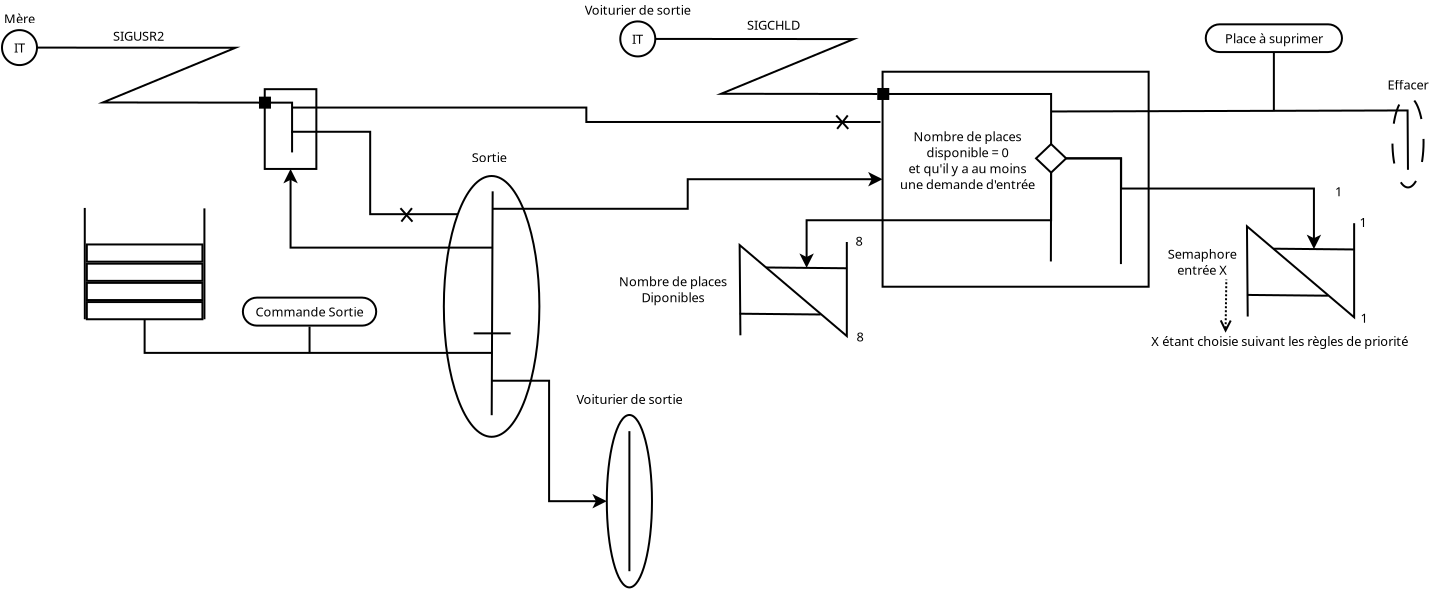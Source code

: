 <?xml version="1.0" encoding="UTF-8"?>
<dia:diagram xmlns:dia="http://www.lysator.liu.se/~alla/dia/">
  <dia:layer name="Arrière-plan" visible="true" active="true">
    <dia:object type="Standard - Box" version="0" id="O0">
      <dia:attribute name="obj_pos">
        <dia:point val="-41.408,0.598"/>
      </dia:attribute>
      <dia:attribute name="obj_bb">
        <dia:rectangle val="-41.458,0.548;-38.777,4.636"/>
      </dia:attribute>
      <dia:attribute name="elem_corner">
        <dia:point val="-41.408,0.598"/>
      </dia:attribute>
      <dia:attribute name="elem_width">
        <dia:real val="2.581"/>
      </dia:attribute>
      <dia:attribute name="elem_height">
        <dia:real val="3.988"/>
      </dia:attribute>
      <dia:attribute name="show_background">
        <dia:boolean val="true"/>
      </dia:attribute>
    </dia:object>
    <dia:object type="Standard - Box" version="0" id="O1">
      <dia:attribute name="obj_pos">
        <dia:point val="-41.646,1.021"/>
      </dia:attribute>
      <dia:attribute name="obj_bb">
        <dia:rectangle val="-41.696,0.971;-41.096,1.571"/>
      </dia:attribute>
      <dia:attribute name="elem_corner">
        <dia:point val="-41.646,1.021"/>
      </dia:attribute>
      <dia:attribute name="elem_width">
        <dia:real val="0.5"/>
      </dia:attribute>
      <dia:attribute name="elem_height">
        <dia:real val="0.5"/>
      </dia:attribute>
      <dia:attribute name="border_width">
        <dia:real val="0.1"/>
      </dia:attribute>
      <dia:attribute name="inner_color">
        <dia:color val="#000000"/>
      </dia:attribute>
      <dia:attribute name="show_background">
        <dia:boolean val="true"/>
      </dia:attribute>
      <dia:attribute name="aspect">
        <dia:enum val="2"/>
      </dia:attribute>
    </dia:object>
    <dia:object type="Standard - ZigZagLine" version="1" id="O2">
      <dia:attribute name="obj_pos">
        <dia:point val="-41.146,1.271"/>
      </dia:attribute>
      <dia:attribute name="obj_bb">
        <dia:rectangle val="-41.196,1.221;-39.991,3.81"/>
      </dia:attribute>
      <dia:attribute name="orth_points">
        <dia:point val="-41.146,1.271"/>
        <dia:point val="-40.041,1.271"/>
        <dia:point val="-40.041,3.76"/>
      </dia:attribute>
      <dia:attribute name="orth_orient">
        <dia:enum val="0"/>
        <dia:enum val="1"/>
      </dia:attribute>
      <dia:attribute name="autorouting">
        <dia:boolean val="false"/>
      </dia:attribute>
    </dia:object>
    <dia:object type="Standard - Box" version="0" id="O3">
      <dia:attribute name="obj_pos">
        <dia:point val="-10.516,-0.275"/>
      </dia:attribute>
      <dia:attribute name="obj_bb">
        <dia:rectangle val="-10.566,-0.325;2.837,10.525"/>
      </dia:attribute>
      <dia:attribute name="elem_corner">
        <dia:point val="-10.516,-0.275"/>
      </dia:attribute>
      <dia:attribute name="elem_width">
        <dia:real val="13.303"/>
      </dia:attribute>
      <dia:attribute name="elem_height">
        <dia:real val="10.75"/>
      </dia:attribute>
      <dia:attribute name="show_background">
        <dia:boolean val="true"/>
      </dia:attribute>
    </dia:object>
    <dia:object type="Standard - Box" version="0" id="O4">
      <dia:attribute name="obj_pos">
        <dia:point val="-10.732,0.588"/>
      </dia:attribute>
      <dia:attribute name="obj_bb">
        <dia:rectangle val="-10.782,0.537;-10.182,1.137"/>
      </dia:attribute>
      <dia:attribute name="elem_corner">
        <dia:point val="-10.732,0.588"/>
      </dia:attribute>
      <dia:attribute name="elem_width">
        <dia:real val="0.5"/>
      </dia:attribute>
      <dia:attribute name="elem_height">
        <dia:real val="0.5"/>
      </dia:attribute>
      <dia:attribute name="border_width">
        <dia:real val="0.1"/>
      </dia:attribute>
      <dia:attribute name="inner_color">
        <dia:color val="#000000"/>
      </dia:attribute>
      <dia:attribute name="show_background">
        <dia:boolean val="true"/>
      </dia:attribute>
      <dia:attribute name="aspect">
        <dia:enum val="2"/>
      </dia:attribute>
    </dia:object>
    <dia:object type="Standard - ZigZagLine" version="1" id="O5">
      <dia:attribute name="obj_pos">
        <dia:point val="-10.232,0.838"/>
      </dia:attribute>
      <dia:attribute name="obj_bb">
        <dia:rectangle val="-10.282,0.787;-2.04,3.393"/>
      </dia:attribute>
      <dia:attribute name="orth_points">
        <dia:point val="-10.232,0.838"/>
        <dia:point val="-2.09,0.838"/>
        <dia:point val="-2.09,3.343"/>
      </dia:attribute>
      <dia:attribute name="orth_orient">
        <dia:enum val="0"/>
        <dia:enum val="1"/>
      </dia:attribute>
      <dia:attribute name="autorouting">
        <dia:boolean val="true"/>
      </dia:attribute>
      <dia:connections>
        <dia:connection handle="0" to="O4" connection="4"/>
        <dia:connection handle="1" to="O34" connection="5"/>
      </dia:connections>
    </dia:object>
    <dia:object type="Standard - PolyLine" version="0" id="O6">
      <dia:attribute name="obj_pos">
        <dia:point val="-21.881,-1.915"/>
      </dia:attribute>
      <dia:attribute name="obj_bb">
        <dia:rectangle val="-21.931,-1.965;-10.725,0.887"/>
      </dia:attribute>
      <dia:attribute name="poly_points">
        <dia:point val="-21.881,-1.915"/>
        <dia:point val="-11.959,-1.907"/>
        <dia:point val="-18.589,0.828"/>
        <dia:point val="-10.482,0.838"/>
      </dia:attribute>
      <dia:connections>
        <dia:connection handle="0" to="O7" connection="4"/>
        <dia:connection handle="3" to="O4" connection="8"/>
      </dia:connections>
    </dia:object>
    <dia:group>
      <dia:object type="Standard - Ellipse" version="0" id="O7">
        <dia:attribute name="obj_pos">
          <dia:point val="-23.631,-2.79"/>
        </dia:attribute>
        <dia:attribute name="obj_bb">
          <dia:rectangle val="-23.681,-2.84;-21.831,-0.99"/>
        </dia:attribute>
        <dia:attribute name="elem_corner">
          <dia:point val="-23.631,-2.79"/>
        </dia:attribute>
        <dia:attribute name="elem_width">
          <dia:real val="1.75"/>
        </dia:attribute>
        <dia:attribute name="elem_height">
          <dia:real val="1.75"/>
        </dia:attribute>
        <dia:attribute name="aspect">
          <dia:enum val="2"/>
        </dia:attribute>
      </dia:object>
      <dia:object type="Standard - Text" version="1" id="O8">
        <dia:attribute name="obj_pos">
          <dia:point val="-22.756,-1.915"/>
        </dia:attribute>
        <dia:attribute name="obj_bb">
          <dia:rectangle val="-23.046,-2.288;-22.466,-1.541"/>
        </dia:attribute>
        <dia:attribute name="text">
          <dia:composite type="text">
            <dia:attribute name="string">
              <dia:string>#IT#</dia:string>
            </dia:attribute>
            <dia:attribute name="font">
              <dia:font family="sans" style="0" name="Helvetica"/>
            </dia:attribute>
            <dia:attribute name="height">
              <dia:real val="0.8"/>
            </dia:attribute>
            <dia:attribute name="pos">
              <dia:point val="-22.756,-1.693"/>
            </dia:attribute>
            <dia:attribute name="color">
              <dia:color val="#000000"/>
            </dia:attribute>
            <dia:attribute name="alignment">
              <dia:enum val="1"/>
            </dia:attribute>
          </dia:composite>
        </dia:attribute>
        <dia:attribute name="valign">
          <dia:enum val="2"/>
        </dia:attribute>
        <dia:connections>
          <dia:connection handle="0" to="O7" connection="8"/>
        </dia:connections>
      </dia:object>
      <dia:object type="Standard - Text" version="1" id="O9">
        <dia:attribute name="obj_pos">
          <dia:point val="-22.756,-3.126"/>
        </dia:attribute>
        <dia:attribute name="obj_bb">
          <dia:rectangle val="-25.619,-3.721;-19.892,-2.973"/>
        </dia:attribute>
        <dia:attribute name="text">
          <dia:composite type="text">
            <dia:attribute name="string">
              <dia:string>#Voiturier de sortie#</dia:string>
            </dia:attribute>
            <dia:attribute name="font">
              <dia:font family="sans" style="0" name="Helvetica"/>
            </dia:attribute>
            <dia:attribute name="height">
              <dia:real val="0.8"/>
            </dia:attribute>
            <dia:attribute name="pos">
              <dia:point val="-22.756,-3.126"/>
            </dia:attribute>
            <dia:attribute name="color">
              <dia:color val="#000000"/>
            </dia:attribute>
            <dia:attribute name="alignment">
              <dia:enum val="1"/>
            </dia:attribute>
          </dia:composite>
        </dia:attribute>
        <dia:attribute name="valign">
          <dia:enum val="3"/>
        </dia:attribute>
      </dia:object>
    </dia:group>
    <dia:object type="Standard - ZigZagLine" version="1" id="O10">
      <dia:attribute name="obj_pos">
        <dia:point val="-1.338,4.057"/>
      </dia:attribute>
      <dia:attribute name="obj_bb">
        <dia:rectangle val="-1.388,4.007;11.413,8.705"/>
      </dia:attribute>
      <dia:attribute name="orth_points">
        <dia:point val="-1.338,4.057"/>
        <dia:point val="1.412,4.057"/>
        <dia:point val="1.412,5.566"/>
        <dia:point val="11.051,5.566"/>
        <dia:point val="11.051,8.593"/>
      </dia:attribute>
      <dia:attribute name="orth_orient">
        <dia:enum val="0"/>
        <dia:enum val="1"/>
        <dia:enum val="0"/>
        <dia:enum val="1"/>
      </dia:attribute>
      <dia:attribute name="autorouting">
        <dia:boolean val="false"/>
      </dia:attribute>
      <dia:attribute name="end_arrow">
        <dia:enum val="22"/>
      </dia:attribute>
      <dia:attribute name="end_arrow_length">
        <dia:real val="0.5"/>
      </dia:attribute>
      <dia:attribute name="end_arrow_width">
        <dia:real val="0.5"/>
      </dia:attribute>
      <dia:connections>
        <dia:connection handle="0" to="O34" connection="7"/>
        <dia:connection handle="1" to="O27" connection="0"/>
      </dia:connections>
    </dia:object>
    <dia:group>
      <dia:object type="Standard - Ellipse" version="0" id="O11">
        <dia:attribute name="obj_pos">
          <dia:point val="-32.453,4.939"/>
        </dia:attribute>
        <dia:attribute name="obj_bb">
          <dia:rectangle val="-32.503,4.889;-27.626,18.029"/>
        </dia:attribute>
        <dia:attribute name="elem_corner">
          <dia:point val="-32.453,4.939"/>
        </dia:attribute>
        <dia:attribute name="elem_width">
          <dia:real val="4.777"/>
        </dia:attribute>
        <dia:attribute name="elem_height">
          <dia:real val="13.04"/>
        </dia:attribute>
      </dia:object>
      <dia:object type="Standard - Text" version="1" id="O12">
        <dia:attribute name="obj_pos">
          <dia:point val="-31.062,4.257"/>
        </dia:attribute>
        <dia:attribute name="obj_bb">
          <dia:rectangle val="-31.062,3.662;-29.177,4.41"/>
        </dia:attribute>
        <dia:attribute name="text">
          <dia:composite type="text">
            <dia:attribute name="string">
              <dia:string>#Sortie#</dia:string>
            </dia:attribute>
            <dia:attribute name="font">
              <dia:font family="sans" style="0" name="Helvetica"/>
            </dia:attribute>
            <dia:attribute name="height">
              <dia:real val="0.8"/>
            </dia:attribute>
            <dia:attribute name="pos">
              <dia:point val="-31.062,4.257"/>
            </dia:attribute>
            <dia:attribute name="color">
              <dia:color val="#000000"/>
            </dia:attribute>
            <dia:attribute name="alignment">
              <dia:enum val="0"/>
            </dia:attribute>
          </dia:composite>
        </dia:attribute>
        <dia:attribute name="valign">
          <dia:enum val="3"/>
        </dia:attribute>
      </dia:object>
      <dia:object type="Standard - Line" version="0" id="O13">
        <dia:attribute name="obj_pos">
          <dia:point val="-30.012,5.707"/>
        </dia:attribute>
        <dia:attribute name="obj_bb">
          <dia:rectangle val="-30.11,5.657;-29.961,16.949"/>
        </dia:attribute>
        <dia:attribute name="conn_endpoints">
          <dia:point val="-30.012,5.707"/>
          <dia:point val="-30.06,16.899"/>
        </dia:attribute>
        <dia:attribute name="numcp">
          <dia:int val="1"/>
        </dia:attribute>
      </dia:object>
      <dia:object type="Standard - Line" version="0" id="O14">
        <dia:attribute name="obj_pos">
          <dia:point val="-30.962,12.807"/>
        </dia:attribute>
        <dia:attribute name="obj_bb">
          <dia:rectangle val="-31.012,12.757;-29.062,12.857"/>
        </dia:attribute>
        <dia:attribute name="conn_endpoints">
          <dia:point val="-30.962,12.807"/>
          <dia:point val="-29.112,12.807"/>
        </dia:attribute>
        <dia:attribute name="numcp">
          <dia:int val="1"/>
        </dia:attribute>
      </dia:object>
    </dia:group>
    <dia:object type="Standard - Line" version="0" id="O15">
      <dia:attribute name="obj_pos">
        <dia:point val="-2.09,4.77"/>
      </dia:attribute>
      <dia:attribute name="obj_bb">
        <dia:rectangle val="-2.151,4.72;-2.04,9.263"/>
      </dia:attribute>
      <dia:attribute name="conn_endpoints">
        <dia:point val="-2.09,4.77"/>
        <dia:point val="-2.101,9.213"/>
      </dia:attribute>
      <dia:attribute name="numcp">
        <dia:int val="1"/>
      </dia:attribute>
      <dia:connections>
        <dia:connection handle="0" to="O34" connection="6"/>
      </dia:connections>
    </dia:object>
    <dia:object type="Standard - Text" version="1" id="O16">
      <dia:attribute name="obj_pos">
        <dia:point val="12.099,5.955"/>
      </dia:attribute>
      <dia:attribute name="obj_bb">
        <dia:rectangle val="12.099,5.36;12.507,6.107"/>
      </dia:attribute>
      <dia:attribute name="text">
        <dia:composite type="text">
          <dia:attribute name="string">
            <dia:string>#1#</dia:string>
          </dia:attribute>
          <dia:attribute name="font">
            <dia:font family="sans" style="0" name="Helvetica"/>
          </dia:attribute>
          <dia:attribute name="height">
            <dia:real val="0.8"/>
          </dia:attribute>
          <dia:attribute name="pos">
            <dia:point val="12.099,5.955"/>
          </dia:attribute>
          <dia:attribute name="color">
            <dia:color val="#000000"/>
          </dia:attribute>
          <dia:attribute name="alignment">
            <dia:enum val="0"/>
          </dia:attribute>
        </dia:composite>
      </dia:attribute>
      <dia:attribute name="valign">
        <dia:enum val="3"/>
      </dia:attribute>
    </dia:object>
    <dia:object type="Standard - Text" version="1" id="O17">
      <dia:attribute name="obj_pos">
        <dia:point val="18.111,8.527"/>
      </dia:attribute>
      <dia:attribute name="obj_bb">
        <dia:rectangle val="18.111,7.932;18.111,8.68"/>
      </dia:attribute>
      <dia:attribute name="text">
        <dia:composite type="text">
          <dia:attribute name="string">
            <dia:string>##</dia:string>
          </dia:attribute>
          <dia:attribute name="font">
            <dia:font family="sans" style="0" name="Helvetica"/>
          </dia:attribute>
          <dia:attribute name="height">
            <dia:real val="0.8"/>
          </dia:attribute>
          <dia:attribute name="pos">
            <dia:point val="18.111,8.527"/>
          </dia:attribute>
          <dia:attribute name="color">
            <dia:color val="#000000"/>
          </dia:attribute>
          <dia:attribute name="alignment">
            <dia:enum val="0"/>
          </dia:attribute>
        </dia:composite>
      </dia:attribute>
      <dia:attribute name="valign">
        <dia:enum val="3"/>
      </dia:attribute>
    </dia:object>
    <dia:object type="Standard - ZigZagLine" version="1" id="O18">
      <dia:attribute name="obj_pos">
        <dia:point val="-2.09,4.77"/>
      </dia:attribute>
      <dia:attribute name="obj_bb">
        <dia:rectangle val="-14.677,4.72;-2.04,9.644"/>
      </dia:attribute>
      <dia:attribute name="orth_points">
        <dia:point val="-2.09,4.77"/>
        <dia:point val="-2.09,7.151"/>
        <dia:point val="-14.315,7.151"/>
        <dia:point val="-14.315,9.533"/>
      </dia:attribute>
      <dia:attribute name="orth_orient">
        <dia:enum val="1"/>
        <dia:enum val="0"/>
        <dia:enum val="1"/>
      </dia:attribute>
      <dia:attribute name="autorouting">
        <dia:boolean val="true"/>
      </dia:attribute>
      <dia:attribute name="end_arrow">
        <dia:enum val="22"/>
      </dia:attribute>
      <dia:attribute name="end_arrow_length">
        <dia:real val="0.5"/>
      </dia:attribute>
      <dia:attribute name="end_arrow_width">
        <dia:real val="0.5"/>
      </dia:attribute>
      <dia:connections>
        <dia:connection handle="0" to="O34" connection="6"/>
        <dia:connection handle="1" to="O21" connection="0"/>
      </dia:connections>
    </dia:object>
    <dia:group>
      <dia:group>
        <dia:group>
          <dia:object type="Standard - PolyLine" version="0" id="O19">
            <dia:attribute name="obj_pos">
              <dia:point val="-17.625,12.904"/>
            </dia:attribute>
            <dia:attribute name="obj_bb">
              <dia:rectangle val="-17.714,8.189;-12.254,13.051"/>
            </dia:attribute>
            <dia:attribute name="poly_points">
              <dia:point val="-17.625,12.904"/>
              <dia:point val="-17.663,8.393"/>
              <dia:point val="-12.304,12.943"/>
              <dia:point val="-12.304,8.239"/>
            </dia:attribute>
          </dia:object>
          <dia:object type="Standard - Line" version="0" id="O20">
            <dia:attribute name="obj_pos">
              <dia:point val="-17.663,11.825"/>
            </dia:attribute>
            <dia:attribute name="obj_bb">
              <dia:rectangle val="-17.714,11.774;-13.564,11.914"/>
            </dia:attribute>
            <dia:attribute name="conn_endpoints">
              <dia:point val="-17.663,11.825"/>
              <dia:point val="-13.615,11.863"/>
            </dia:attribute>
            <dia:attribute name="numcp">
              <dia:int val="1"/>
            </dia:attribute>
          </dia:object>
          <dia:object type="Standard - Line" version="0" id="O21">
            <dia:attribute name="obj_pos">
              <dia:point val="-16.339,9.513"/>
            </dia:attribute>
            <dia:attribute name="obj_bb">
              <dia:rectangle val="-16.389,9.463;-12.24,9.602"/>
            </dia:attribute>
            <dia:attribute name="conn_endpoints">
              <dia:point val="-16.339,9.513"/>
              <dia:point val="-12.29,9.552"/>
            </dia:attribute>
            <dia:attribute name="numcp">
              <dia:int val="1"/>
            </dia:attribute>
          </dia:object>
        </dia:group>
        <dia:object type="Standard - Text" version="1" id="O22">
          <dia:attribute name="obj_pos">
            <dia:point val="-11.819,13.214"/>
          </dia:attribute>
          <dia:attribute name="obj_bb">
            <dia:rectangle val="-11.819,12.62;-11.411,13.367"/>
          </dia:attribute>
          <dia:attribute name="text">
            <dia:composite type="text">
              <dia:attribute name="string">
                <dia:string>#8#</dia:string>
              </dia:attribute>
              <dia:attribute name="font">
                <dia:font family="sans" style="0" name="Helvetica"/>
              </dia:attribute>
              <dia:attribute name="height">
                <dia:real val="0.8"/>
              </dia:attribute>
              <dia:attribute name="pos">
                <dia:point val="-11.819,13.214"/>
              </dia:attribute>
              <dia:attribute name="color">
                <dia:color val="#000000"/>
              </dia:attribute>
              <dia:attribute name="alignment">
                <dia:enum val="0"/>
              </dia:attribute>
            </dia:composite>
          </dia:attribute>
          <dia:attribute name="valign">
            <dia:enum val="3"/>
          </dia:attribute>
        </dia:object>
        <dia:object type="Standard - Text" version="1" id="O23">
          <dia:attribute name="obj_pos">
            <dia:point val="-11.871,8.432"/>
          </dia:attribute>
          <dia:attribute name="obj_bb">
            <dia:rectangle val="-11.871,7.837;-11.463,8.584"/>
          </dia:attribute>
          <dia:attribute name="text">
            <dia:composite type="text">
              <dia:attribute name="string">
                <dia:string>#8#</dia:string>
              </dia:attribute>
              <dia:attribute name="font">
                <dia:font family="sans" style="0" name="Helvetica"/>
              </dia:attribute>
              <dia:attribute name="height">
                <dia:real val="0.8"/>
              </dia:attribute>
              <dia:attribute name="pos">
                <dia:point val="-11.871,8.432"/>
              </dia:attribute>
              <dia:attribute name="color">
                <dia:color val="#000000"/>
              </dia:attribute>
              <dia:attribute name="alignment">
                <dia:enum val="0"/>
              </dia:attribute>
            </dia:composite>
          </dia:attribute>
          <dia:attribute name="valign">
            <dia:enum val="3"/>
          </dia:attribute>
        </dia:object>
      </dia:group>
      <dia:object type="Standard - Text" version="1" id="O24">
        <dia:attribute name="obj_pos">
          <dia:point val="-20.993,10.602"/>
        </dia:attribute>
        <dia:attribute name="obj_bb">
          <dia:rectangle val="-23.898,9.828;-18.088,11.376"/>
        </dia:attribute>
        <dia:attribute name="text">
          <dia:composite type="text">
            <dia:attribute name="string">
              <dia:string>#Nombre de places
Diponibles#</dia:string>
            </dia:attribute>
            <dia:attribute name="font">
              <dia:font family="sans" style="0" name="Helvetica"/>
            </dia:attribute>
            <dia:attribute name="height">
              <dia:real val="0.8"/>
            </dia:attribute>
            <dia:attribute name="pos">
              <dia:point val="-20.993,10.423"/>
            </dia:attribute>
            <dia:attribute name="color">
              <dia:color val="#000000"/>
            </dia:attribute>
            <dia:attribute name="alignment">
              <dia:enum val="1"/>
            </dia:attribute>
          </dia:composite>
        </dia:attribute>
        <dia:attribute name="valign">
          <dia:enum val="2"/>
        </dia:attribute>
      </dia:object>
    </dia:group>
    <dia:group>
      <dia:group>
        <dia:object type="Standard - PolyLine" version="0" id="O25">
          <dia:attribute name="obj_pos">
            <dia:point val="7.741,11.965"/>
          </dia:attribute>
          <dia:attribute name="obj_bb">
            <dia:rectangle val="7.652,7.25;13.112,12.111"/>
          </dia:attribute>
          <dia:attribute name="poly_points">
            <dia:point val="7.741,11.965"/>
            <dia:point val="7.703,7.454"/>
            <dia:point val="13.062,12.003"/>
            <dia:point val="13.062,7.3"/>
          </dia:attribute>
        </dia:object>
        <dia:object type="Standard - Line" version="0" id="O26">
          <dia:attribute name="obj_pos">
            <dia:point val="7.703,10.885"/>
          </dia:attribute>
          <dia:attribute name="obj_bb">
            <dia:rectangle val="7.652,10.835;11.801,10.974"/>
          </dia:attribute>
          <dia:attribute name="conn_endpoints">
            <dia:point val="7.703,10.885"/>
            <dia:point val="11.751,10.924"/>
          </dia:attribute>
          <dia:attribute name="numcp">
            <dia:int val="1"/>
          </dia:attribute>
        </dia:object>
        <dia:object type="Standard - Line" version="0" id="O27">
          <dia:attribute name="obj_pos">
            <dia:point val="9.027,8.574"/>
          </dia:attribute>
          <dia:attribute name="obj_bb">
            <dia:rectangle val="8.976,8.523;13.126,8.663"/>
          </dia:attribute>
          <dia:attribute name="conn_endpoints">
            <dia:point val="9.027,8.574"/>
            <dia:point val="13.075,8.612"/>
          </dia:attribute>
          <dia:attribute name="numcp">
            <dia:int val="1"/>
          </dia:attribute>
        </dia:object>
      </dia:group>
      <dia:object type="Standard - Text" version="1" id="O28">
        <dia:attribute name="obj_pos">
          <dia:point val="11.597,6.644"/>
        </dia:attribute>
        <dia:attribute name="obj_bb">
          <dia:rectangle val="11.597,6.049;11.597,6.797"/>
        </dia:attribute>
        <dia:attribute name="text">
          <dia:composite type="text">
            <dia:attribute name="string">
              <dia:string>##</dia:string>
            </dia:attribute>
            <dia:attribute name="font">
              <dia:font family="sans" style="0" name="Helvetica"/>
            </dia:attribute>
            <dia:attribute name="height">
              <dia:real val="0.8"/>
            </dia:attribute>
            <dia:attribute name="pos">
              <dia:point val="11.597,6.644"/>
            </dia:attribute>
            <dia:attribute name="color">
              <dia:color val="#000000"/>
            </dia:attribute>
            <dia:attribute name="alignment">
              <dia:enum val="0"/>
            </dia:attribute>
          </dia:composite>
        </dia:attribute>
        <dia:attribute name="valign">
          <dia:enum val="3"/>
        </dia:attribute>
      </dia:object>
      <dia:object type="Standard - Text" version="1" id="O29">
        <dia:attribute name="obj_pos">
          <dia:point val="13.384,12.275"/>
        </dia:attribute>
        <dia:attribute name="obj_bb">
          <dia:rectangle val="13.384,11.68;13.791,12.428"/>
        </dia:attribute>
        <dia:attribute name="text">
          <dia:composite type="text">
            <dia:attribute name="string">
              <dia:string>#1#</dia:string>
            </dia:attribute>
            <dia:attribute name="font">
              <dia:font family="sans" style="0" name="Helvetica"/>
            </dia:attribute>
            <dia:attribute name="height">
              <dia:real val="0.8"/>
            </dia:attribute>
            <dia:attribute name="pos">
              <dia:point val="13.384,12.275"/>
            </dia:attribute>
            <dia:attribute name="color">
              <dia:color val="#000000"/>
            </dia:attribute>
            <dia:attribute name="alignment">
              <dia:enum val="0"/>
            </dia:attribute>
          </dia:composite>
        </dia:attribute>
        <dia:attribute name="valign">
          <dia:enum val="3"/>
        </dia:attribute>
      </dia:object>
      <dia:object type="Standard - Text" version="1" id="O30">
        <dia:attribute name="obj_pos">
          <dia:point val="13.332,7.492"/>
        </dia:attribute>
        <dia:attribute name="obj_bb">
          <dia:rectangle val="13.332,6.897;13.739,7.645"/>
        </dia:attribute>
        <dia:attribute name="text">
          <dia:composite type="text">
            <dia:attribute name="string">
              <dia:string>#1#</dia:string>
            </dia:attribute>
            <dia:attribute name="font">
              <dia:font family="sans" style="0" name="Helvetica"/>
            </dia:attribute>
            <dia:attribute name="height">
              <dia:real val="0.8"/>
            </dia:attribute>
            <dia:attribute name="pos">
              <dia:point val="13.332,7.492"/>
            </dia:attribute>
            <dia:attribute name="color">
              <dia:color val="#000000"/>
            </dia:attribute>
            <dia:attribute name="alignment">
              <dia:enum val="0"/>
            </dia:attribute>
          </dia:composite>
        </dia:attribute>
        <dia:attribute name="valign">
          <dia:enum val="3"/>
        </dia:attribute>
      </dia:object>
      <dia:object type="Standard - Text" version="1" id="O31">
        <dia:attribute name="obj_pos">
          <dia:point val="5.466,9.073"/>
        </dia:attribute>
        <dia:attribute name="obj_bb">
          <dia:rectangle val="3.634,8.478;7.299,10.026"/>
        </dia:attribute>
        <dia:attribute name="text">
          <dia:composite type="text">
            <dia:attribute name="string">
              <dia:string>#Semaphore
entrée X#</dia:string>
            </dia:attribute>
            <dia:attribute name="font">
              <dia:font family="sans" style="0" name="Helvetica"/>
            </dia:attribute>
            <dia:attribute name="height">
              <dia:real val="0.8"/>
            </dia:attribute>
            <dia:attribute name="pos">
              <dia:point val="5.466,9.073"/>
            </dia:attribute>
            <dia:attribute name="color">
              <dia:color val="#000000"/>
            </dia:attribute>
            <dia:attribute name="alignment">
              <dia:enum val="1"/>
            </dia:attribute>
          </dia:composite>
        </dia:attribute>
        <dia:attribute name="valign">
          <dia:enum val="3"/>
        </dia:attribute>
      </dia:object>
      <dia:object type="Standard - Text" version="1" id="O32">
        <dia:attribute name="obj_pos">
          <dia:point val="2.922,13.44"/>
        </dia:attribute>
        <dia:attribute name="obj_bb">
          <dia:rectangle val="2.922,12.845;17.032,13.592"/>
        </dia:attribute>
        <dia:attribute name="text">
          <dia:composite type="text">
            <dia:attribute name="string">
              <dia:string>#X étant choisie suivant les règles de priorité#</dia:string>
            </dia:attribute>
            <dia:attribute name="font">
              <dia:font family="sans" style="0" name="Helvetica"/>
            </dia:attribute>
            <dia:attribute name="height">
              <dia:real val="0.8"/>
            </dia:attribute>
            <dia:attribute name="pos">
              <dia:point val="2.922,13.44"/>
            </dia:attribute>
            <dia:attribute name="color">
              <dia:color val="#000000"/>
            </dia:attribute>
            <dia:attribute name="alignment">
              <dia:enum val="0"/>
            </dia:attribute>
          </dia:composite>
        </dia:attribute>
        <dia:attribute name="valign">
          <dia:enum val="3"/>
        </dia:attribute>
      </dia:object>
      <dia:object type="Standard - Line" version="0" id="O33">
        <dia:attribute name="obj_pos">
          <dia:point val="6.633,12.774"/>
        </dia:attribute>
        <dia:attribute name="obj_bb">
          <dia:rectangle val="6.311,10.063;6.973,12.825"/>
        </dia:attribute>
        <dia:attribute name="conn_endpoints">
          <dia:point val="6.633,12.774"/>
          <dia:point val="6.671,10.114"/>
        </dia:attribute>
        <dia:attribute name="numcp">
          <dia:int val="1"/>
        </dia:attribute>
        <dia:attribute name="line_style">
          <dia:enum val="4"/>
        </dia:attribute>
        <dia:attribute name="start_arrow">
          <dia:enum val="1"/>
        </dia:attribute>
        <dia:attribute name="start_arrow_length">
          <dia:real val="0.5"/>
        </dia:attribute>
        <dia:attribute name="start_arrow_width">
          <dia:real val="0.5"/>
        </dia:attribute>
      </dia:object>
    </dia:group>
    <dia:group>
      <dia:object type="Geometric - Diamond" version="1" id="O34">
        <dia:attribute name="obj_pos">
          <dia:point val="-2.842,3.343"/>
        </dia:attribute>
        <dia:attribute name="obj_bb">
          <dia:rectangle val="-2.915,3.274;-1.266,4.839"/>
        </dia:attribute>
        <dia:attribute name="meta">
          <dia:composite type="dict"/>
        </dia:attribute>
        <dia:attribute name="elem_corner">
          <dia:point val="-2.842,3.343"/>
        </dia:attribute>
        <dia:attribute name="elem_width">
          <dia:real val="1.504"/>
        </dia:attribute>
        <dia:attribute name="elem_height">
          <dia:real val="1.427"/>
        </dia:attribute>
        <dia:attribute name="line_width">
          <dia:real val="0.1"/>
        </dia:attribute>
        <dia:attribute name="line_colour">
          <dia:color val="#000000"/>
        </dia:attribute>
        <dia:attribute name="fill_colour">
          <dia:color val="#ffffff"/>
        </dia:attribute>
        <dia:attribute name="show_background">
          <dia:boolean val="true"/>
        </dia:attribute>
        <dia:attribute name="line_style">
          <dia:enum val="0"/>
          <dia:real val="1"/>
        </dia:attribute>
        <dia:attribute name="flip_horizontal">
          <dia:boolean val="false"/>
        </dia:attribute>
        <dia:attribute name="flip_vertical">
          <dia:boolean val="false"/>
        </dia:attribute>
        <dia:attribute name="subscale">
          <dia:real val="1"/>
        </dia:attribute>
      </dia:object>
      <dia:object type="Standard - Text" version="1" id="O35">
        <dia:attribute name="obj_pos">
          <dia:point val="-6.273,4.153"/>
        </dia:attribute>
        <dia:attribute name="obj_bb">
          <dia:rectangle val="-9.926,2.579;-2.621,5.727"/>
        </dia:attribute>
        <dia:attribute name="text">
          <dia:composite type="text">
            <dia:attribute name="string">
              <dia:string>#Nombre de places
disponible = 0
et qu'il y a au moins
une demande d'entrée#</dia:string>
            </dia:attribute>
            <dia:attribute name="font">
              <dia:font family="sans" style="0" name="Helvetica"/>
            </dia:attribute>
            <dia:attribute name="height">
              <dia:real val="0.8"/>
            </dia:attribute>
            <dia:attribute name="pos">
              <dia:point val="-6.273,3.174"/>
            </dia:attribute>
            <dia:attribute name="color">
              <dia:color val="#000000"/>
            </dia:attribute>
            <dia:attribute name="alignment">
              <dia:enum val="1"/>
            </dia:attribute>
          </dia:composite>
        </dia:attribute>
        <dia:attribute name="valign">
          <dia:enum val="2"/>
        </dia:attribute>
      </dia:object>
    </dia:group>
    <dia:object type="Standard - ZigZagLine" version="1" id="O36">
      <dia:attribute name="obj_pos">
        <dia:point val="-1.338,4.057"/>
      </dia:attribute>
      <dia:attribute name="obj_bb">
        <dia:rectangle val="-1.388,4.007;1.451,9.393"/>
      </dia:attribute>
      <dia:attribute name="orth_points">
        <dia:point val="-1.338,4.057"/>
        <dia:point val="1.401,4.057"/>
        <dia:point val="1.401,9.343"/>
      </dia:attribute>
      <dia:attribute name="orth_orient">
        <dia:enum val="0"/>
        <dia:enum val="1"/>
      </dia:attribute>
      <dia:attribute name="autorouting">
        <dia:boolean val="false"/>
      </dia:attribute>
      <dia:connections>
        <dia:connection handle="0" to="O34" connection="7"/>
      </dia:connections>
    </dia:object>
    <dia:group>
      <dia:object type="Standard - PolyLine" version="0" id="O37">
        <dia:attribute name="obj_pos">
          <dia:point val="-2.095,1.713"/>
        </dia:attribute>
        <dia:attribute name="obj_bb">
          <dia:rectangle val="-2.145,1.611;15.803,4.679"/>
        </dia:attribute>
        <dia:attribute name="poly_points">
          <dia:point val="-2.095,1.713"/>
          <dia:point val="15.734,1.661"/>
          <dia:point val="15.753,4.628"/>
        </dia:attribute>
      </dia:object>
      <dia:group>
        <dia:object type="Standard - Ellipse" version="0" id="O38">
          <dia:attribute name="obj_pos">
            <dia:point val="14.977,0.971"/>
          </dia:attribute>
          <dia:attribute name="obj_bb">
            <dia:rectangle val="14.927,0.921;16.583,5.562"/>
          </dia:attribute>
          <dia:attribute name="elem_corner">
            <dia:point val="14.977,0.971"/>
          </dia:attribute>
          <dia:attribute name="elem_width">
            <dia:real val="1.556"/>
          </dia:attribute>
          <dia:attribute name="elem_height">
            <dia:real val="4.541"/>
          </dia:attribute>
          <dia:attribute name="border_width">
            <dia:real val="0.1"/>
          </dia:attribute>
          <dia:attribute name="show_background">
            <dia:boolean val="false"/>
          </dia:attribute>
          <dia:attribute name="line_style">
            <dia:enum val="1"/>
          </dia:attribute>
        </dia:object>
        <dia:object type="Standard - Text" version="1" id="O39">
          <dia:attribute name="obj_pos">
            <dia:point val="14.725,0.614"/>
          </dia:attribute>
          <dia:attribute name="obj_bb">
            <dia:rectangle val="14.725,0.019;16.972,0.766"/>
          </dia:attribute>
          <dia:attribute name="text">
            <dia:composite type="text">
              <dia:attribute name="string">
                <dia:string>#Effacer#</dia:string>
              </dia:attribute>
              <dia:attribute name="font">
                <dia:font family="sans" style="0" name="Helvetica"/>
              </dia:attribute>
              <dia:attribute name="height">
                <dia:real val="0.8"/>
              </dia:attribute>
              <dia:attribute name="pos">
                <dia:point val="14.725,0.614"/>
              </dia:attribute>
              <dia:attribute name="color">
                <dia:color val="#000000"/>
              </dia:attribute>
              <dia:attribute name="alignment">
                <dia:enum val="0"/>
              </dia:attribute>
            </dia:composite>
          </dia:attribute>
          <dia:attribute name="valign">
            <dia:enum val="3"/>
          </dia:attribute>
        </dia:object>
        <dia:object type="Standard - Box" version="0" id="O40">
          <dia:attribute name="obj_pos">
            <dia:point val="5.643,-2.645"/>
          </dia:attribute>
          <dia:attribute name="obj_bb">
            <dia:rectangle val="5.593,-2.695;12.504,-1.208"/>
          </dia:attribute>
          <dia:attribute name="elem_corner">
            <dia:point val="5.643,-2.645"/>
          </dia:attribute>
          <dia:attribute name="elem_width">
            <dia:real val="6.811"/>
          </dia:attribute>
          <dia:attribute name="elem_height">
            <dia:real val="1.387"/>
          </dia:attribute>
          <dia:attribute name="border_width">
            <dia:real val="0.1"/>
          </dia:attribute>
          <dia:attribute name="show_background">
            <dia:boolean val="true"/>
          </dia:attribute>
          <dia:attribute name="corner_radius">
            <dia:real val="5"/>
          </dia:attribute>
        </dia:object>
        <dia:object type="Standard - Text" version="1" id="O41">
          <dia:attribute name="obj_pos">
            <dia:point val="9.049,-1.952"/>
          </dia:attribute>
          <dia:attribute name="obj_bb">
            <dia:rectangle val="6.366,-2.325;11.731,-1.578"/>
          </dia:attribute>
          <dia:attribute name="text">
            <dia:composite type="text">
              <dia:attribute name="string">
                <dia:string>#Place à suprimer#</dia:string>
              </dia:attribute>
              <dia:attribute name="font">
                <dia:font family="sans" style="0" name="Helvetica"/>
              </dia:attribute>
              <dia:attribute name="height">
                <dia:real val="0.8"/>
              </dia:attribute>
              <dia:attribute name="pos">
                <dia:point val="9.049,-1.73"/>
              </dia:attribute>
              <dia:attribute name="color">
                <dia:color val="#000000"/>
              </dia:attribute>
              <dia:attribute name="alignment">
                <dia:enum val="1"/>
              </dia:attribute>
            </dia:composite>
          </dia:attribute>
          <dia:attribute name="valign">
            <dia:enum val="2"/>
          </dia:attribute>
          <dia:connections>
            <dia:connection handle="0" to="O40" connection="8"/>
          </dia:connections>
        </dia:object>
        <dia:object type="Standard - Line" version="0" id="O42">
          <dia:attribute name="obj_pos">
            <dia:point val="9.049,-1.258"/>
          </dia:attribute>
          <dia:attribute name="obj_bb">
            <dia:rectangle val="8.998,-1.308;9.099,1.748"/>
          </dia:attribute>
          <dia:attribute name="conn_endpoints">
            <dia:point val="9.049,-1.258"/>
            <dia:point val="9.048,1.698"/>
          </dia:attribute>
          <dia:attribute name="numcp">
            <dia:int val="1"/>
          </dia:attribute>
          <dia:connections>
            <dia:connection handle="0" to="O40" connection="6"/>
          </dia:connections>
        </dia:object>
      </dia:group>
    </dia:group>
    <dia:object type="Standard - ZigZagLine" version="1" id="O43">
      <dia:attribute name="obj_pos">
        <dia:point val="-10.516,5.1"/>
      </dia:attribute>
      <dia:attribute name="obj_bb">
        <dia:rectangle val="-30.053,4.738;-10.466,6.628"/>
      </dia:attribute>
      <dia:attribute name="orth_points">
        <dia:point val="-10.516,5.1"/>
        <dia:point val="-20.259,5.1"/>
        <dia:point val="-20.259,6.578"/>
        <dia:point val="-30.003,6.578"/>
      </dia:attribute>
      <dia:attribute name="orth_orient">
        <dia:enum val="0"/>
        <dia:enum val="1"/>
        <dia:enum val="0"/>
      </dia:attribute>
      <dia:attribute name="autorouting">
        <dia:boolean val="true"/>
      </dia:attribute>
      <dia:attribute name="start_arrow">
        <dia:enum val="22"/>
      </dia:attribute>
      <dia:attribute name="start_arrow_length">
        <dia:real val="0.5"/>
      </dia:attribute>
      <dia:attribute name="start_arrow_width">
        <dia:real val="0.5"/>
      </dia:attribute>
      <dia:connections>
        <dia:connection handle="0" to="O3" connection="3"/>
      </dia:connections>
    </dia:object>
    <dia:object type="Standard - Text" version="1" id="O44">
      <dia:attribute name="obj_pos">
        <dia:point val="-17.294,-2.371"/>
      </dia:attribute>
      <dia:attribute name="obj_bb">
        <dia:rectangle val="-17.294,-2.966;-14.421,-2.219"/>
      </dia:attribute>
      <dia:attribute name="text">
        <dia:composite type="text">
          <dia:attribute name="string">
            <dia:string>#SIGCHLD#</dia:string>
          </dia:attribute>
          <dia:attribute name="font">
            <dia:font family="sans" style="0" name="Helvetica"/>
          </dia:attribute>
          <dia:attribute name="height">
            <dia:real val="0.8"/>
          </dia:attribute>
          <dia:attribute name="pos">
            <dia:point val="-17.294,-2.371"/>
          </dia:attribute>
          <dia:attribute name="color">
            <dia:color val="#000000"/>
          </dia:attribute>
          <dia:attribute name="alignment">
            <dia:enum val="0"/>
          </dia:attribute>
        </dia:composite>
      </dia:attribute>
      <dia:attribute name="valign">
        <dia:enum val="3"/>
      </dia:attribute>
    </dia:object>
    <dia:object type="Standard - ZigZagLine" version="1" id="O45">
      <dia:attribute name="obj_pos">
        <dia:point val="-40.036,1.517"/>
      </dia:attribute>
      <dia:attribute name="obj_bb">
        <dia:rectangle val="-40.086,1.467;-10.569,2.288"/>
      </dia:attribute>
      <dia:attribute name="orth_points">
        <dia:point val="-40.036,1.517"/>
        <dia:point val="-25.328,1.517"/>
        <dia:point val="-25.328,2.238"/>
        <dia:point val="-10.619,2.238"/>
      </dia:attribute>
      <dia:attribute name="orth_orient">
        <dia:enum val="0"/>
        <dia:enum val="1"/>
        <dia:enum val="0"/>
      </dia:attribute>
      <dia:attribute name="autorouting">
        <dia:boolean val="true"/>
      </dia:attribute>
    </dia:object>
    <dia:object type="Standard - Line" version="0" id="O46">
      <dia:attribute name="obj_pos">
        <dia:point val="-12.787,2.582"/>
      </dia:attribute>
      <dia:attribute name="obj_bb">
        <dia:rectangle val="-12.857,1.84;-12.187,2.652"/>
      </dia:attribute>
      <dia:attribute name="conn_endpoints">
        <dia:point val="-12.787,2.582"/>
        <dia:point val="-12.257,1.91"/>
      </dia:attribute>
      <dia:attribute name="numcp">
        <dia:int val="1"/>
      </dia:attribute>
    </dia:object>
    <dia:object type="Standard - Line" version="0" id="O47">
      <dia:attribute name="obj_pos">
        <dia:point val="-12.232,2.584"/>
      </dia:attribute>
      <dia:attribute name="obj_bb">
        <dia:rectangle val="-12.904,1.841;-12.161,2.654"/>
      </dia:attribute>
      <dia:attribute name="conn_endpoints">
        <dia:point val="-12.232,2.584"/>
        <dia:point val="-12.833,1.912"/>
      </dia:attribute>
      <dia:attribute name="numcp">
        <dia:int val="1"/>
      </dia:attribute>
    </dia:object>
    <dia:object type="Standard - ZigZagLine" version="1" id="O48">
      <dia:attribute name="obj_pos">
        <dia:point val="-40.089,2.727"/>
      </dia:attribute>
      <dia:attribute name="obj_bb">
        <dia:rectangle val="-40.139,2.677;-31.703,6.898"/>
      </dia:attribute>
      <dia:attribute name="orth_points">
        <dia:point val="-40.089,2.727"/>
        <dia:point val="-36.136,2.727"/>
        <dia:point val="-36.136,6.848"/>
        <dia:point val="-31.753,6.848"/>
      </dia:attribute>
      <dia:attribute name="orth_orient">
        <dia:enum val="0"/>
        <dia:enum val="1"/>
        <dia:enum val="0"/>
      </dia:attribute>
      <dia:attribute name="autorouting">
        <dia:boolean val="false"/>
      </dia:attribute>
      <dia:connections>
        <dia:connection handle="1" to="O11" connection="0"/>
      </dia:connections>
    </dia:object>
    <dia:object type="Standard - Line" version="0" id="O49">
      <dia:attribute name="obj_pos">
        <dia:point val="-34.578,7.219"/>
      </dia:attribute>
      <dia:attribute name="obj_bb">
        <dia:rectangle val="-34.648,6.477;-33.977,7.289"/>
      </dia:attribute>
      <dia:attribute name="conn_endpoints">
        <dia:point val="-34.578,7.219"/>
        <dia:point val="-34.047,6.547"/>
      </dia:attribute>
      <dia:attribute name="numcp">
        <dia:int val="1"/>
      </dia:attribute>
    </dia:object>
    <dia:object type="Standard - Line" version="0" id="O50">
      <dia:attribute name="obj_pos">
        <dia:point val="-34.022,7.221"/>
      </dia:attribute>
      <dia:attribute name="obj_bb">
        <dia:rectangle val="-34.694,6.479;-33.952,7.292"/>
      </dia:attribute>
      <dia:attribute name="conn_endpoints">
        <dia:point val="-34.022,7.221"/>
        <dia:point val="-34.623,6.549"/>
      </dia:attribute>
      <dia:attribute name="numcp">
        <dia:int val="1"/>
      </dia:attribute>
    </dia:object>
    <dia:object type="Standard - ZigZagLine" version="1" id="O51">
      <dia:attribute name="obj_pos">
        <dia:point val="-29.993,8.52"/>
      </dia:attribute>
      <dia:attribute name="obj_bb">
        <dia:rectangle val="-40.479,4.474;-29.943,8.57"/>
      </dia:attribute>
      <dia:attribute name="orth_points">
        <dia:point val="-29.993,8.52"/>
        <dia:point val="-40.117,8.52"/>
        <dia:point val="-40.117,4.586"/>
      </dia:attribute>
      <dia:attribute name="orth_orient">
        <dia:enum val="0"/>
        <dia:enum val="1"/>
      </dia:attribute>
      <dia:attribute name="autorouting">
        <dia:boolean val="false"/>
      </dia:attribute>
      <dia:attribute name="end_arrow">
        <dia:enum val="22"/>
      </dia:attribute>
      <dia:attribute name="end_arrow_length">
        <dia:real val="0.5"/>
      </dia:attribute>
      <dia:attribute name="end_arrow_width">
        <dia:real val="0.5"/>
      </dia:attribute>
      <dia:connections>
        <dia:connection handle="1" to="O0" connection="6"/>
      </dia:connections>
    </dia:object>
    <dia:group>
      <dia:object type="Standard - PolyLine" version="0" id="O52">
        <dia:attribute name="obj_pos">
          <dia:point val="-52.795,-1.481"/>
        </dia:attribute>
        <dia:attribute name="obj_bb">
          <dia:rectangle val="-52.845,-1.531;-41.639,1.321"/>
        </dia:attribute>
        <dia:attribute name="poly_points">
          <dia:point val="-52.795,-1.481"/>
          <dia:point val="-42.873,-1.473"/>
          <dia:point val="-49.503,1.262"/>
          <dia:point val="-41.396,1.271"/>
        </dia:attribute>
      </dia:object>
      <dia:object type="Standard - Text" version="1" id="O53">
        <dia:attribute name="obj_pos">
          <dia:point val="-48.997,-1.819"/>
        </dia:attribute>
        <dia:attribute name="obj_bb">
          <dia:rectangle val="-48.997,-2.414;-46.177,-1.667"/>
        </dia:attribute>
        <dia:attribute name="text">
          <dia:composite type="text">
            <dia:attribute name="string">
              <dia:string>#SIGUSR2#</dia:string>
            </dia:attribute>
            <dia:attribute name="font">
              <dia:font family="sans" style="0" name="Helvetica"/>
            </dia:attribute>
            <dia:attribute name="height">
              <dia:real val="0.8"/>
            </dia:attribute>
            <dia:attribute name="pos">
              <dia:point val="-48.997,-1.819"/>
            </dia:attribute>
            <dia:attribute name="color">
              <dia:color val="#000000"/>
            </dia:attribute>
            <dia:attribute name="alignment">
              <dia:enum val="0"/>
            </dia:attribute>
          </dia:composite>
        </dia:attribute>
        <dia:attribute name="valign">
          <dia:enum val="3"/>
        </dia:attribute>
      </dia:object>
      <dia:group>
        <dia:object type="Standard - Ellipse" version="0" id="O54">
          <dia:attribute name="obj_pos">
            <dia:point val="-54.545,-2.356"/>
          </dia:attribute>
          <dia:attribute name="obj_bb">
            <dia:rectangle val="-54.595,-2.406;-52.745,-0.556"/>
          </dia:attribute>
          <dia:attribute name="elem_corner">
            <dia:point val="-54.545,-2.356"/>
          </dia:attribute>
          <dia:attribute name="elem_width">
            <dia:real val="1.75"/>
          </dia:attribute>
          <dia:attribute name="elem_height">
            <dia:real val="1.75"/>
          </dia:attribute>
          <dia:attribute name="aspect">
            <dia:enum val="2"/>
          </dia:attribute>
        </dia:object>
        <dia:object type="Standard - Text" version="1" id="O55">
          <dia:attribute name="obj_pos">
            <dia:point val="-53.67,-1.481"/>
          </dia:attribute>
          <dia:attribute name="obj_bb">
            <dia:rectangle val="-53.96,-1.855;-53.38,-1.107"/>
          </dia:attribute>
          <dia:attribute name="text">
            <dia:composite type="text">
              <dia:attribute name="string">
                <dia:string>#IT#</dia:string>
              </dia:attribute>
              <dia:attribute name="font">
                <dia:font family="sans" style="0" name="Helvetica"/>
              </dia:attribute>
              <dia:attribute name="height">
                <dia:real val="0.8"/>
              </dia:attribute>
              <dia:attribute name="pos">
                <dia:point val="-53.67,-1.26"/>
              </dia:attribute>
              <dia:attribute name="color">
                <dia:color val="#000000"/>
              </dia:attribute>
              <dia:attribute name="alignment">
                <dia:enum val="1"/>
              </dia:attribute>
            </dia:composite>
          </dia:attribute>
          <dia:attribute name="valign">
            <dia:enum val="2"/>
          </dia:attribute>
          <dia:connections>
            <dia:connection handle="0" to="O54" connection="8"/>
          </dia:connections>
        </dia:object>
        <dia:object type="Standard - Text" version="1" id="O56">
          <dia:attribute name="obj_pos">
            <dia:point val="-53.67,-2.692"/>
          </dia:attribute>
          <dia:attribute name="obj_bb">
            <dia:rectangle val="-54.465,-3.306;-52.856,-2.502"/>
          </dia:attribute>
          <dia:attribute name="text">
            <dia:composite type="text">
              <dia:attribute name="string">
                <dia:string>#Mère#</dia:string>
              </dia:attribute>
              <dia:attribute name="font">
                <dia:font family="sans" style="0" name="Helvetica"/>
              </dia:attribute>
              <dia:attribute name="height">
                <dia:real val="0.8"/>
              </dia:attribute>
              <dia:attribute name="pos">
                <dia:point val="-53.67,-2.692"/>
              </dia:attribute>
              <dia:attribute name="color">
                <dia:color val="#000000"/>
              </dia:attribute>
              <dia:attribute name="alignment">
                <dia:enum val="1"/>
              </dia:attribute>
            </dia:composite>
          </dia:attribute>
          <dia:attribute name="valign">
            <dia:enum val="3"/>
          </dia:attribute>
        </dia:object>
      </dia:group>
    </dia:group>
    <dia:group>
      <dia:object type="Standard - Line" version="0" id="O57">
        <dia:attribute name="obj_pos">
          <dia:point val="-50.407,6.535"/>
        </dia:attribute>
        <dia:attribute name="obj_bb">
          <dia:rectangle val="-50.457,6.485;-50.354,12.152"/>
        </dia:attribute>
        <dia:attribute name="conn_endpoints">
          <dia:point val="-50.407,6.535"/>
          <dia:point val="-50.404,12.102"/>
        </dia:attribute>
        <dia:attribute name="numcp">
          <dia:int val="1"/>
        </dia:attribute>
      </dia:object>
      <dia:object type="Standard - Line" version="0" id="O58">
        <dia:attribute name="obj_pos">
          <dia:point val="-44.424,6.558"/>
        </dia:attribute>
        <dia:attribute name="obj_bb">
          <dia:rectangle val="-44.474,6.508;-44.374,12.152"/>
        </dia:attribute>
        <dia:attribute name="conn_endpoints">
          <dia:point val="-44.424,6.558"/>
          <dia:point val="-44.424,12.102"/>
        </dia:attribute>
        <dia:attribute name="numcp">
          <dia:int val="1"/>
        </dia:attribute>
      </dia:object>
      <dia:group>
        <dia:object type="Standard - Box" version="0" id="O59">
          <dia:attribute name="obj_pos">
            <dia:point val="-50.304,8.362"/>
          </dia:attribute>
          <dia:attribute name="obj_bb">
            <dia:rectangle val="-50.354,8.312;-44.474,9.272"/>
          </dia:attribute>
          <dia:attribute name="elem_corner">
            <dia:point val="-50.304,8.362"/>
          </dia:attribute>
          <dia:attribute name="elem_width">
            <dia:real val="5.78"/>
          </dia:attribute>
          <dia:attribute name="elem_height">
            <dia:real val="0.86"/>
          </dia:attribute>
          <dia:attribute name="show_background">
            <dia:boolean val="true"/>
          </dia:attribute>
        </dia:object>
        <dia:object type="Standard - Box" version="0" id="O60">
          <dia:attribute name="obj_pos">
            <dia:point val="-50.304,9.322"/>
          </dia:attribute>
          <dia:attribute name="obj_bb">
            <dia:rectangle val="-50.354,9.272;-44.474,10.232"/>
          </dia:attribute>
          <dia:attribute name="elem_corner">
            <dia:point val="-50.304,9.322"/>
          </dia:attribute>
          <dia:attribute name="elem_width">
            <dia:real val="5.78"/>
          </dia:attribute>
          <dia:attribute name="elem_height">
            <dia:real val="0.86"/>
          </dia:attribute>
          <dia:attribute name="show_background">
            <dia:boolean val="true"/>
          </dia:attribute>
        </dia:object>
        <dia:object type="Standard - Box" version="0" id="O61">
          <dia:attribute name="obj_pos">
            <dia:point val="-50.304,10.282"/>
          </dia:attribute>
          <dia:attribute name="obj_bb">
            <dia:rectangle val="-50.354,10.232;-44.474,11.192"/>
          </dia:attribute>
          <dia:attribute name="elem_corner">
            <dia:point val="-50.304,10.282"/>
          </dia:attribute>
          <dia:attribute name="elem_width">
            <dia:real val="5.78"/>
          </dia:attribute>
          <dia:attribute name="elem_height">
            <dia:real val="0.86"/>
          </dia:attribute>
          <dia:attribute name="show_background">
            <dia:boolean val="true"/>
          </dia:attribute>
        </dia:object>
        <dia:object type="Standard - Box" version="0" id="O62">
          <dia:attribute name="obj_pos">
            <dia:point val="-50.304,11.242"/>
          </dia:attribute>
          <dia:attribute name="obj_bb">
            <dia:rectangle val="-50.354,11.192;-44.474,12.152"/>
          </dia:attribute>
          <dia:attribute name="elem_corner">
            <dia:point val="-50.304,11.242"/>
          </dia:attribute>
          <dia:attribute name="elem_width">
            <dia:real val="5.78"/>
          </dia:attribute>
          <dia:attribute name="elem_height">
            <dia:real val="0.86"/>
          </dia:attribute>
          <dia:attribute name="show_background">
            <dia:boolean val="true"/>
          </dia:attribute>
        </dia:object>
      </dia:group>
    </dia:group>
    <dia:object type="Standard - ZigZagLine" version="1" id="O63">
      <dia:attribute name="obj_pos">
        <dia:point val="-47.414,12.102"/>
      </dia:attribute>
      <dia:attribute name="obj_bb">
        <dia:rectangle val="-47.464,12.052;-29.986,13.833"/>
      </dia:attribute>
      <dia:attribute name="orth_points">
        <dia:point val="-47.414,12.102"/>
        <dia:point val="-47.414,13.783"/>
        <dia:point val="-30.036,13.783"/>
      </dia:attribute>
      <dia:attribute name="orth_orient">
        <dia:enum val="1"/>
        <dia:enum val="0"/>
      </dia:attribute>
      <dia:attribute name="autorouting">
        <dia:boolean val="false"/>
      </dia:attribute>
      <dia:connections>
        <dia:connection handle="0" to="O62" connection="6"/>
      </dia:connections>
    </dia:object>
    <dia:object type="Standard - Box" version="0" id="O64">
      <dia:attribute name="obj_pos">
        <dia:point val="-42.501,11.02"/>
      </dia:attribute>
      <dia:attribute name="obj_bb">
        <dia:rectangle val="-42.551,10.97;-35.786,12.47"/>
      </dia:attribute>
      <dia:attribute name="elem_corner">
        <dia:point val="-42.501,11.02"/>
      </dia:attribute>
      <dia:attribute name="elem_width">
        <dia:real val="6.666"/>
      </dia:attribute>
      <dia:attribute name="elem_height">
        <dia:real val="1.4"/>
      </dia:attribute>
      <dia:attribute name="border_width">
        <dia:real val="0.1"/>
      </dia:attribute>
      <dia:attribute name="show_background">
        <dia:boolean val="true"/>
      </dia:attribute>
      <dia:attribute name="corner_radius">
        <dia:real val="5"/>
      </dia:attribute>
    </dia:object>
    <dia:object type="Standard - Text" version="1" id="O65">
      <dia:attribute name="obj_pos">
        <dia:point val="-39.168,11.72"/>
      </dia:attribute>
      <dia:attribute name="obj_bb">
        <dia:rectangle val="-42.055,11.346;-36.282,12.094"/>
      </dia:attribute>
      <dia:attribute name="text">
        <dia:composite type="text">
          <dia:attribute name="string">
            <dia:string>#Commande Sortie#</dia:string>
          </dia:attribute>
          <dia:attribute name="font">
            <dia:font family="sans" style="0" name="Helvetica"/>
          </dia:attribute>
          <dia:attribute name="height">
            <dia:real val="0.8"/>
          </dia:attribute>
          <dia:attribute name="pos">
            <dia:point val="-39.168,11.941"/>
          </dia:attribute>
          <dia:attribute name="color">
            <dia:color val="#000000"/>
          </dia:attribute>
          <dia:attribute name="alignment">
            <dia:enum val="1"/>
          </dia:attribute>
        </dia:composite>
      </dia:attribute>
      <dia:attribute name="valign">
        <dia:enum val="2"/>
      </dia:attribute>
      <dia:connections>
        <dia:connection handle="0" to="O64" connection="8"/>
      </dia:connections>
    </dia:object>
    <dia:object type="Standard - Line" version="0" id="O66">
      <dia:attribute name="obj_pos">
        <dia:point val="-39.168,12.469"/>
      </dia:attribute>
      <dia:attribute name="obj_bb">
        <dia:rectangle val="-39.218,12.419;-39.117,13.848"/>
      </dia:attribute>
      <dia:attribute name="conn_endpoints">
        <dia:point val="-39.168,12.469"/>
        <dia:point val="-39.167,13.797"/>
      </dia:attribute>
      <dia:attribute name="numcp">
        <dia:int val="1"/>
      </dia:attribute>
      <dia:connections>
        <dia:connection handle="0" to="O64" connection="8"/>
      </dia:connections>
    </dia:object>
    <dia:object type="Standard - ZigZagLine" version="1" id="O67">
      <dia:attribute name="obj_pos">
        <dia:point val="-30.076,15.175"/>
      </dia:attribute>
      <dia:attribute name="obj_bb">
        <dia:rectangle val="-30.126,15.125;-24.193,21.561"/>
      </dia:attribute>
      <dia:attribute name="orth_points">
        <dia:point val="-30.076,15.175"/>
        <dia:point val="-27.191,15.175"/>
        <dia:point val="-27.191,21.199"/>
        <dia:point val="-24.305,21.199"/>
      </dia:attribute>
      <dia:attribute name="orth_orient">
        <dia:enum val="0"/>
        <dia:enum val="1"/>
        <dia:enum val="0"/>
      </dia:attribute>
      <dia:attribute name="autorouting">
        <dia:boolean val="true"/>
      </dia:attribute>
      <dia:attribute name="end_arrow">
        <dia:enum val="22"/>
      </dia:attribute>
      <dia:attribute name="end_arrow_length">
        <dia:real val="0.5"/>
      </dia:attribute>
      <dia:attribute name="end_arrow_width">
        <dia:real val="0.5"/>
      </dia:attribute>
      <dia:connections>
        <dia:connection handle="1" to="O69" connection="3"/>
      </dia:connections>
    </dia:object>
    <dia:group>
      <dia:object type="Standard - Text" version="1" id="O68">
        <dia:attribute name="obj_pos">
          <dia:point val="-23.175,16.333"/>
        </dia:attribute>
        <dia:attribute name="obj_bb">
          <dia:rectangle val="-26.039,15.738;-20.312,16.486"/>
        </dia:attribute>
        <dia:attribute name="text">
          <dia:composite type="text">
            <dia:attribute name="string">
              <dia:string>#Voiturier de sortie#</dia:string>
            </dia:attribute>
            <dia:attribute name="font">
              <dia:font family="sans" style="0" name="Helvetica"/>
            </dia:attribute>
            <dia:attribute name="height">
              <dia:real val="0.8"/>
            </dia:attribute>
            <dia:attribute name="pos">
              <dia:point val="-23.175,16.333"/>
            </dia:attribute>
            <dia:attribute name="color">
              <dia:color val="#000000"/>
            </dia:attribute>
            <dia:attribute name="alignment">
              <dia:enum val="1"/>
            </dia:attribute>
          </dia:composite>
        </dia:attribute>
        <dia:attribute name="valign">
          <dia:enum val="3"/>
        </dia:attribute>
      </dia:object>
      <dia:group>
        <dia:object type="Standard - Ellipse" version="0" id="O69">
          <dia:attribute name="obj_pos">
            <dia:point val="-24.305,16.888"/>
          </dia:attribute>
          <dia:attribute name="obj_bb">
            <dia:rectangle val="-24.355,16.838;-21.996,25.559"/>
          </dia:attribute>
          <dia:attribute name="elem_corner">
            <dia:point val="-24.305,16.888"/>
          </dia:attribute>
          <dia:attribute name="elem_width">
            <dia:real val="2.259"/>
          </dia:attribute>
          <dia:attribute name="elem_height">
            <dia:real val="8.621"/>
          </dia:attribute>
        </dia:object>
        <dia:object type="Standard - Line" version="0" id="O70">
          <dia:attribute name="obj_pos">
            <dia:point val="-23.175,17.697"/>
          </dia:attribute>
          <dia:attribute name="obj_bb">
            <dia:rectangle val="-23.225,17.647;-23.125,24.75"/>
          </dia:attribute>
          <dia:attribute name="conn_endpoints">
            <dia:point val="-23.175,17.697"/>
            <dia:point val="-23.175,24.7"/>
          </dia:attribute>
          <dia:attribute name="numcp">
            <dia:int val="1"/>
          </dia:attribute>
        </dia:object>
      </dia:group>
    </dia:group>
  </dia:layer>
</dia:diagram>
